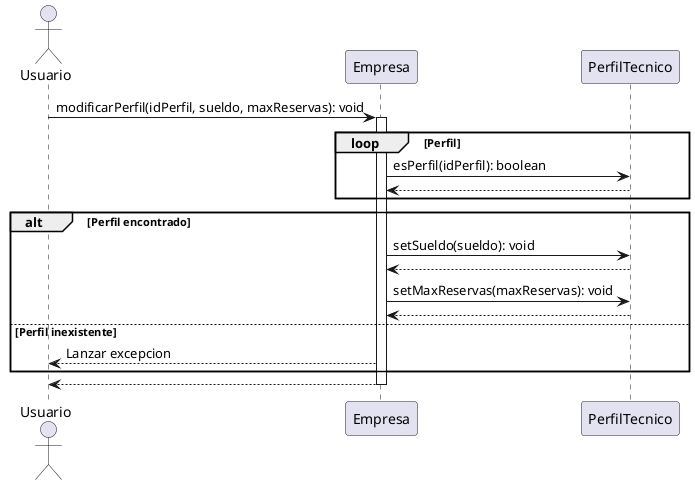 @startuml
    Actor Usuario
    Usuario -> Empresa: modificarPerfil(idPerfil, sueldo, maxReservas): void
    
    loop Perfil
    Activate Empresa
    Empresa -> PerfilTecnico: esPerfil(idPerfil): boolean
    PerfilTecnico --> Empresa
    end
    alt Perfil encontrado
        Empresa -> PerfilTecnico: setSueldo(sueldo): void
        PerfilTecnico --> Empresa
        Empresa -> PerfilTecnico: setMaxReservas(maxReservas): void 
        PerfilTecnico --> Empresa
    else Perfil inexistente
        Empresa --> Usuario: Lanzar excepcion
    end
    Empresa --> Usuario
    Deactivate Empresa

@enduml